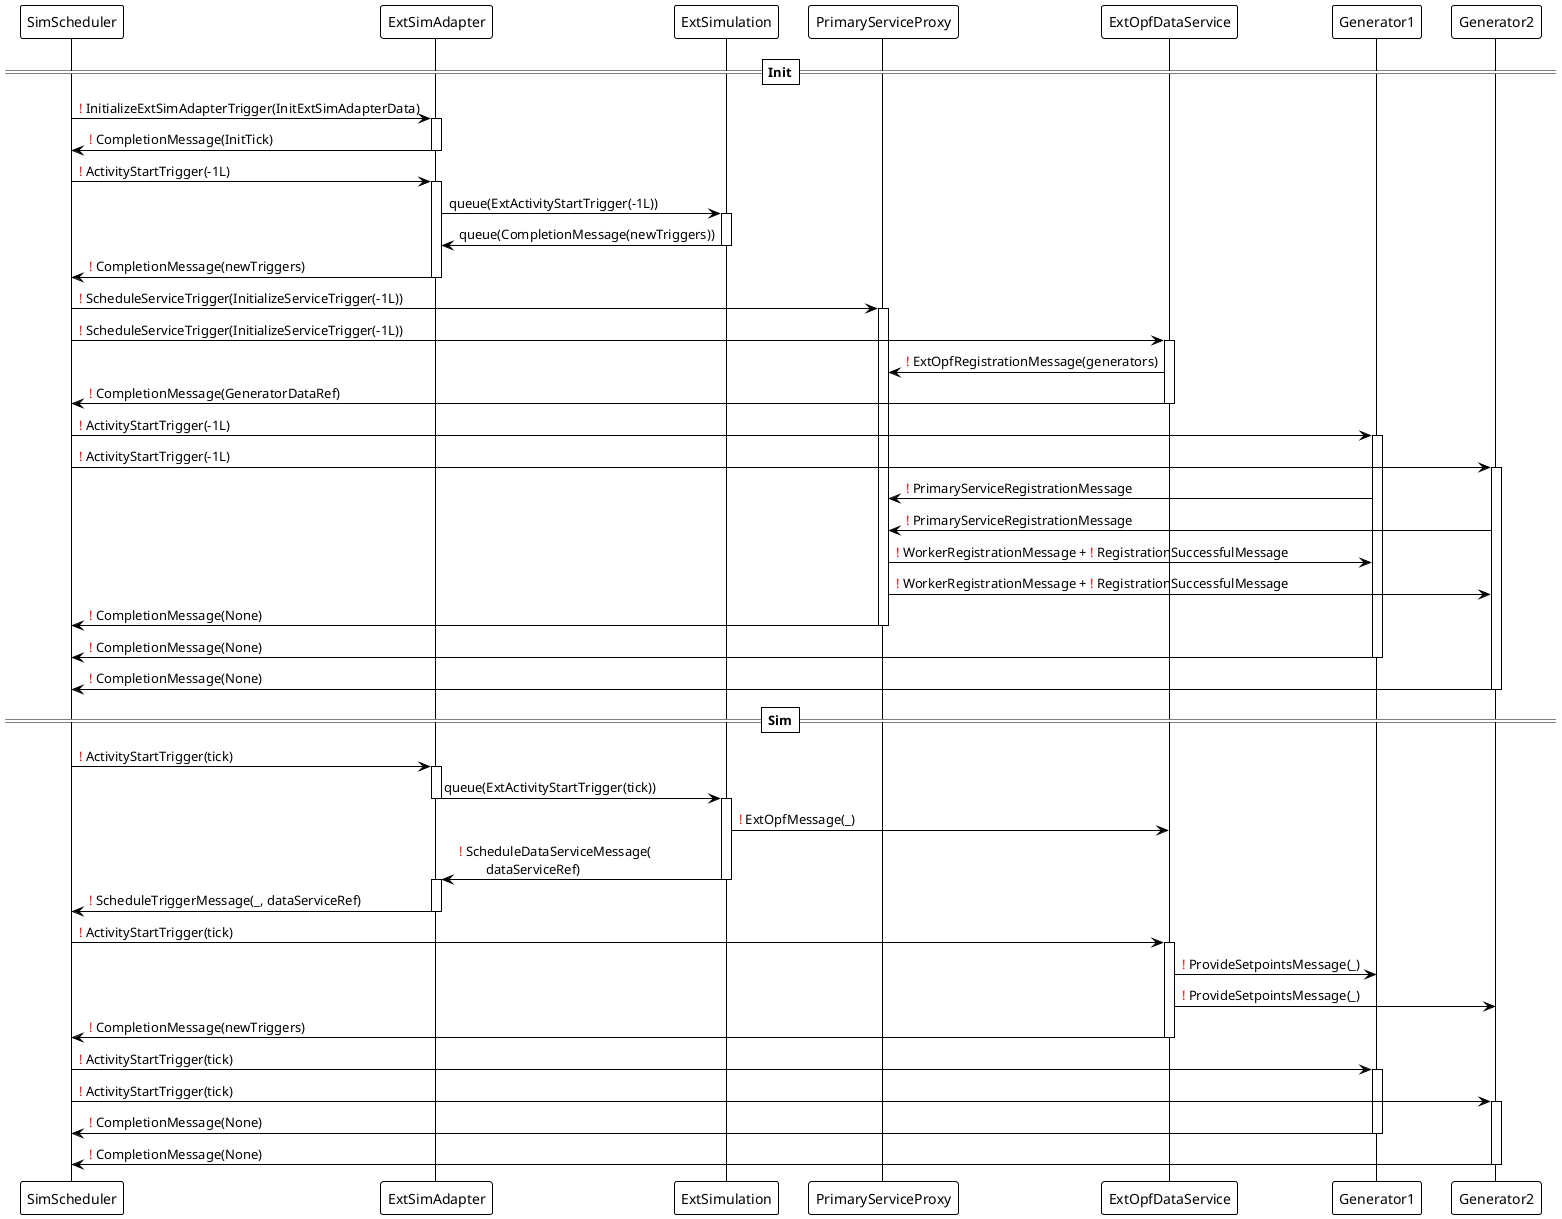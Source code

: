 @startuml

!theme plain

==Init==
SimScheduler -> ExtSimAdapter: <font color=red>!</font> InitializeExtSimAdapterTrigger(InitExtSimAdapterData)
activate ExtSimAdapter

ExtSimAdapter -> SimScheduler: <font color=red>!</font> CompletionMessage(InitTick)
deactivate ExtSimAdapter



SimScheduler -> ExtSimAdapter: <font color=red>!</font> ActivityStartTrigger(-1L)
activate ExtSimAdapter

ExtSimAdapter -> ExtSimulation: queue(ExtActivityStartTrigger(-1L))
activate ExtSimulation

ExtSimulation -> ExtSimAdapter: queue(CompletionMessage(newTriggers))
deactivate ExtSimulation

ExtSimAdapter -> SimScheduler: <font color=red>!</font> CompletionMessage(newTriggers)
deactivate ExtSimAdapter



SimScheduler -> PrimaryServiceProxy: <font color=red>!</font> ScheduleServiceTrigger(InitializeServiceTrigger(-1L))
activate PrimaryServiceProxy

SimScheduler -> ExtOpfDataService: <font color=red>!</font> ScheduleServiceTrigger(InitializeServiceTrigger(-1L))
activate ExtOpfDataService

ExtOpfDataService -> PrimaryServiceProxy: <font color=red>!</font> ExtOpfRegistrationMessage(generators)
ExtOpfDataService -> SimScheduler: <font color=red>!</font> CompletionMessage(GeneratorDataRef)
deactivate ExtOpfDataService

SimScheduler -> Generator1: <font color=red>!</font> ActivityStartTrigger(-1L)
activate Generator1
SimScheduler -> Generator2: <font color=red>!</font> ActivityStartTrigger(-1L)
activate Generator2

Generator1 -> PrimaryServiceProxy: <font color=red>!</font> PrimaryServiceRegistrationMessage
Generator2 -> PrimaryServiceProxy: <font color=red>!</font> PrimaryServiceRegistrationMessage

PrimaryServiceProxy -> Generator1: <font color=red>!</font> WorkerRegistrationMessage + <font color=red>!</font> RegistrationSuccessfulMessage
PrimaryServiceProxy -> Generator2: <font color=red>!</font> WorkerRegistrationMessage + <font color=red>!</font> RegistrationSuccessfulMessage
PrimaryServiceProxy -> SimScheduler: <font color=red>!</font> CompletionMessage(None)
deactivate PrimaryServiceProxy

Generator1 -> SimScheduler: <font color=red>!</font> CompletionMessage(None)
deactivate Generator1
Generator2 -> SimScheduler: <font color=red>!</font> CompletionMessage(None)
deactivate Generator2

==Sim==
SimScheduler -> ExtSimAdapter: <font color=red>!</font> ActivityStartTrigger(tick)
activate ExtSimAdapter

ExtSimAdapter -> ExtSimulation: queue(ExtActivityStartTrigger(tick))
deactivate ExtSimAdapter

activate ExtSimulation
ExtSimulation -> ExtOpfDataService: <font color=red>!</font> ExtOpfMessage(_)
ExtSimulation -> ExtSimAdapter: <font color=red>!</font> ScheduleDataServiceMessage(\n\tdataServiceRef)
deactivate ExtSimulation

activate ExtSimAdapter
ExtSimAdapter -> SimScheduler: <font color=red>!</font> ScheduleTriggerMessage(_, dataServiceRef)
deactivate ExtSimAdapter

SimScheduler -> ExtOpfDataService: <font color=red>!</font> ActivityStartTrigger(tick)
activate ExtOpfDataService
ExtOpfDataService -> Generator1: <font color=red>!</font> ProvideSetpointsMessage(_)
ExtOpfDataService -> Generator2: <font color=red>!</font> ProvideSetpointsMessage(_)
ExtOpfDataService -> SimScheduler: <font color=red>!</font> CompletionMessage(newTriggers)
deactivate ExtOpfDataService

SimScheduler -> Generator1: <font color=red>!</font> ActivityStartTrigger(tick)
activate Generator1
SimScheduler -> Generator2: <font color=red>!</font> ActivityStartTrigger(tick)
activate Generator2
Generator1 -> SimScheduler: <font color=red>!</font> CompletionMessage(None)
deactivate Generator1
Generator2 -> SimScheduler: <font color=red>!</font> CompletionMessage(None)
deactivate Generator2

@enduml